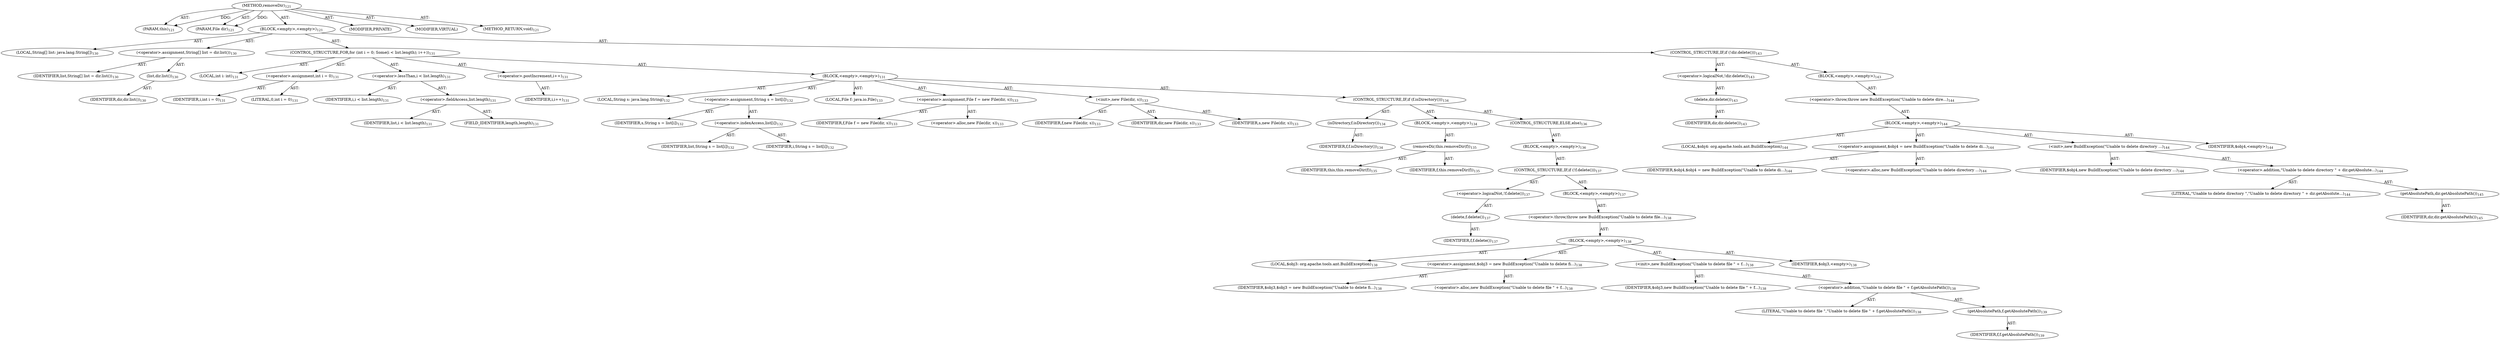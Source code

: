 digraph "removeDir" {  
"111669149698" [label = <(METHOD,removeDir)<SUB>121</SUB>> ]
"115964116994" [label = <(PARAM,this)<SUB>121</SUB>> ]
"115964116996" [label = <(PARAM,File dir)<SUB>121</SUB>> ]
"25769803787" [label = <(BLOCK,&lt;empty&gt;,&lt;empty&gt;)<SUB>121</SUB>> ]
"94489280516" [label = <(LOCAL,String[] list: java.lang.String[])<SUB>130</SUB>> ]
"30064771114" [label = <(&lt;operator&gt;.assignment,String[] list = dir.list())<SUB>130</SUB>> ]
"68719476764" [label = <(IDENTIFIER,list,String[] list = dir.list())<SUB>130</SUB>> ]
"30064771115" [label = <(list,dir.list())<SUB>130</SUB>> ]
"68719476765" [label = <(IDENTIFIER,dir,dir.list())<SUB>130</SUB>> ]
"47244640262" [label = <(CONTROL_STRUCTURE,FOR,for (int i = 0; Some(i &lt; list.length); i++))<SUB>131</SUB>> ]
"94489280517" [label = <(LOCAL,int i: int)<SUB>131</SUB>> ]
"30064771116" [label = <(&lt;operator&gt;.assignment,int i = 0)<SUB>131</SUB>> ]
"68719476766" [label = <(IDENTIFIER,i,int i = 0)<SUB>131</SUB>> ]
"90194313223" [label = <(LITERAL,0,int i = 0)<SUB>131</SUB>> ]
"30064771117" [label = <(&lt;operator&gt;.lessThan,i &lt; list.length)<SUB>131</SUB>> ]
"68719476767" [label = <(IDENTIFIER,i,i &lt; list.length)<SUB>131</SUB>> ]
"30064771118" [label = <(&lt;operator&gt;.fieldAccess,list.length)<SUB>131</SUB>> ]
"68719476768" [label = <(IDENTIFIER,list,i &lt; list.length)<SUB>131</SUB>> ]
"55834574857" [label = <(FIELD_IDENTIFIER,length,length)<SUB>131</SUB>> ]
"30064771119" [label = <(&lt;operator&gt;.postIncrement,i++)<SUB>131</SUB>> ]
"68719476769" [label = <(IDENTIFIER,i,i++)<SUB>131</SUB>> ]
"25769803788" [label = <(BLOCK,&lt;empty&gt;,&lt;empty&gt;)<SUB>131</SUB>> ]
"94489280518" [label = <(LOCAL,String s: java.lang.String)<SUB>132</SUB>> ]
"30064771120" [label = <(&lt;operator&gt;.assignment,String s = list[i])<SUB>132</SUB>> ]
"68719476770" [label = <(IDENTIFIER,s,String s = list[i])<SUB>132</SUB>> ]
"30064771121" [label = <(&lt;operator&gt;.indexAccess,list[i])<SUB>132</SUB>> ]
"68719476771" [label = <(IDENTIFIER,list,String s = list[i])<SUB>132</SUB>> ]
"68719476772" [label = <(IDENTIFIER,i,String s = list[i])<SUB>132</SUB>> ]
"94489280519" [label = <(LOCAL,File f: java.io.File)<SUB>133</SUB>> ]
"30064771122" [label = <(&lt;operator&gt;.assignment,File f = new File(dir, s))<SUB>133</SUB>> ]
"68719476773" [label = <(IDENTIFIER,f,File f = new File(dir, s))<SUB>133</SUB>> ]
"30064771123" [label = <(&lt;operator&gt;.alloc,new File(dir, s))<SUB>133</SUB>> ]
"30064771124" [label = <(&lt;init&gt;,new File(dir, s))<SUB>133</SUB>> ]
"68719476774" [label = <(IDENTIFIER,f,new File(dir, s))<SUB>133</SUB>> ]
"68719476775" [label = <(IDENTIFIER,dir,new File(dir, s))<SUB>133</SUB>> ]
"68719476776" [label = <(IDENTIFIER,s,new File(dir, s))<SUB>133</SUB>> ]
"47244640263" [label = <(CONTROL_STRUCTURE,IF,if (f.isDirectory()))<SUB>134</SUB>> ]
"30064771125" [label = <(isDirectory,f.isDirectory())<SUB>134</SUB>> ]
"68719476777" [label = <(IDENTIFIER,f,f.isDirectory())<SUB>134</SUB>> ]
"25769803789" [label = <(BLOCK,&lt;empty&gt;,&lt;empty&gt;)<SUB>134</SUB>> ]
"30064771126" [label = <(removeDir,this.removeDir(f))<SUB>135</SUB>> ]
"68719476743" [label = <(IDENTIFIER,this,this.removeDir(f))<SUB>135</SUB>> ]
"68719476778" [label = <(IDENTIFIER,f,this.removeDir(f))<SUB>135</SUB>> ]
"47244640264" [label = <(CONTROL_STRUCTURE,ELSE,else)<SUB>136</SUB>> ]
"25769803790" [label = <(BLOCK,&lt;empty&gt;,&lt;empty&gt;)<SUB>136</SUB>> ]
"47244640265" [label = <(CONTROL_STRUCTURE,IF,if (!f.delete()))<SUB>137</SUB>> ]
"30064771127" [label = <(&lt;operator&gt;.logicalNot,!f.delete())<SUB>137</SUB>> ]
"30064771128" [label = <(delete,f.delete())<SUB>137</SUB>> ]
"68719476779" [label = <(IDENTIFIER,f,f.delete())<SUB>137</SUB>> ]
"25769803791" [label = <(BLOCK,&lt;empty&gt;,&lt;empty&gt;)<SUB>137</SUB>> ]
"30064771129" [label = <(&lt;operator&gt;.throw,throw new BuildException(&quot;Unable to delete file...)<SUB>138</SUB>> ]
"25769803792" [label = <(BLOCK,&lt;empty&gt;,&lt;empty&gt;)<SUB>138</SUB>> ]
"94489280520" [label = <(LOCAL,$obj3: org.apache.tools.ant.BuildException)<SUB>138</SUB>> ]
"30064771130" [label = <(&lt;operator&gt;.assignment,$obj3 = new BuildException(&quot;Unable to delete fi...)<SUB>138</SUB>> ]
"68719476780" [label = <(IDENTIFIER,$obj3,$obj3 = new BuildException(&quot;Unable to delete fi...)<SUB>138</SUB>> ]
"30064771131" [label = <(&lt;operator&gt;.alloc,new BuildException(&quot;Unable to delete file &quot; + f...)<SUB>138</SUB>> ]
"30064771132" [label = <(&lt;init&gt;,new BuildException(&quot;Unable to delete file &quot; + f...)<SUB>138</SUB>> ]
"68719476781" [label = <(IDENTIFIER,$obj3,new BuildException(&quot;Unable to delete file &quot; + f...)<SUB>138</SUB>> ]
"30064771133" [label = <(&lt;operator&gt;.addition,&quot;Unable to delete file &quot; + f.getAbsolutePath())<SUB>138</SUB>> ]
"90194313224" [label = <(LITERAL,&quot;Unable to delete file &quot;,&quot;Unable to delete file &quot; + f.getAbsolutePath())<SUB>138</SUB>> ]
"30064771134" [label = <(getAbsolutePath,f.getAbsolutePath())<SUB>139</SUB>> ]
"68719476782" [label = <(IDENTIFIER,f,f.getAbsolutePath())<SUB>139</SUB>> ]
"68719476783" [label = <(IDENTIFIER,$obj3,&lt;empty&gt;)<SUB>138</SUB>> ]
"47244640266" [label = <(CONTROL_STRUCTURE,IF,if (!dir.delete()))<SUB>143</SUB>> ]
"30064771135" [label = <(&lt;operator&gt;.logicalNot,!dir.delete())<SUB>143</SUB>> ]
"30064771136" [label = <(delete,dir.delete())<SUB>143</SUB>> ]
"68719476784" [label = <(IDENTIFIER,dir,dir.delete())<SUB>143</SUB>> ]
"25769803793" [label = <(BLOCK,&lt;empty&gt;,&lt;empty&gt;)<SUB>143</SUB>> ]
"30064771137" [label = <(&lt;operator&gt;.throw,throw new BuildException(&quot;Unable to delete dire...)<SUB>144</SUB>> ]
"25769803794" [label = <(BLOCK,&lt;empty&gt;,&lt;empty&gt;)<SUB>144</SUB>> ]
"94489280521" [label = <(LOCAL,$obj4: org.apache.tools.ant.BuildException)<SUB>144</SUB>> ]
"30064771138" [label = <(&lt;operator&gt;.assignment,$obj4 = new BuildException(&quot;Unable to delete di...)<SUB>144</SUB>> ]
"68719476785" [label = <(IDENTIFIER,$obj4,$obj4 = new BuildException(&quot;Unable to delete di...)<SUB>144</SUB>> ]
"30064771139" [label = <(&lt;operator&gt;.alloc,new BuildException(&quot;Unable to delete directory ...)<SUB>144</SUB>> ]
"30064771140" [label = <(&lt;init&gt;,new BuildException(&quot;Unable to delete directory ...)<SUB>144</SUB>> ]
"68719476786" [label = <(IDENTIFIER,$obj4,new BuildException(&quot;Unable to delete directory ...)<SUB>144</SUB>> ]
"30064771141" [label = <(&lt;operator&gt;.addition,&quot;Unable to delete directory &quot; + dir.getAbsolute...)<SUB>144</SUB>> ]
"90194313225" [label = <(LITERAL,&quot;Unable to delete directory &quot;,&quot;Unable to delete directory &quot; + dir.getAbsolute...)<SUB>144</SUB>> ]
"30064771142" [label = <(getAbsolutePath,dir.getAbsolutePath())<SUB>145</SUB>> ]
"68719476787" [label = <(IDENTIFIER,dir,dir.getAbsolutePath())<SUB>145</SUB>> ]
"68719476788" [label = <(IDENTIFIER,$obj4,&lt;empty&gt;)<SUB>144</SUB>> ]
"133143986181" [label = <(MODIFIER,PRIVATE)> ]
"133143986182" [label = <(MODIFIER,VIRTUAL)> ]
"128849018882" [label = <(METHOD_RETURN,void)<SUB>121</SUB>> ]
  "111669149698" -> "115964116994"  [ label = "AST: "] 
  "111669149698" -> "115964116996"  [ label = "AST: "] 
  "111669149698" -> "25769803787"  [ label = "AST: "] 
  "111669149698" -> "133143986181"  [ label = "AST: "] 
  "111669149698" -> "133143986182"  [ label = "AST: "] 
  "111669149698" -> "128849018882"  [ label = "AST: "] 
  "25769803787" -> "94489280516"  [ label = "AST: "] 
  "25769803787" -> "30064771114"  [ label = "AST: "] 
  "25769803787" -> "47244640262"  [ label = "AST: "] 
  "25769803787" -> "47244640266"  [ label = "AST: "] 
  "30064771114" -> "68719476764"  [ label = "AST: "] 
  "30064771114" -> "30064771115"  [ label = "AST: "] 
  "30064771115" -> "68719476765"  [ label = "AST: "] 
  "47244640262" -> "94489280517"  [ label = "AST: "] 
  "47244640262" -> "30064771116"  [ label = "AST: "] 
  "47244640262" -> "30064771117"  [ label = "AST: "] 
  "47244640262" -> "30064771119"  [ label = "AST: "] 
  "47244640262" -> "25769803788"  [ label = "AST: "] 
  "30064771116" -> "68719476766"  [ label = "AST: "] 
  "30064771116" -> "90194313223"  [ label = "AST: "] 
  "30064771117" -> "68719476767"  [ label = "AST: "] 
  "30064771117" -> "30064771118"  [ label = "AST: "] 
  "30064771118" -> "68719476768"  [ label = "AST: "] 
  "30064771118" -> "55834574857"  [ label = "AST: "] 
  "30064771119" -> "68719476769"  [ label = "AST: "] 
  "25769803788" -> "94489280518"  [ label = "AST: "] 
  "25769803788" -> "30064771120"  [ label = "AST: "] 
  "25769803788" -> "94489280519"  [ label = "AST: "] 
  "25769803788" -> "30064771122"  [ label = "AST: "] 
  "25769803788" -> "30064771124"  [ label = "AST: "] 
  "25769803788" -> "47244640263"  [ label = "AST: "] 
  "30064771120" -> "68719476770"  [ label = "AST: "] 
  "30064771120" -> "30064771121"  [ label = "AST: "] 
  "30064771121" -> "68719476771"  [ label = "AST: "] 
  "30064771121" -> "68719476772"  [ label = "AST: "] 
  "30064771122" -> "68719476773"  [ label = "AST: "] 
  "30064771122" -> "30064771123"  [ label = "AST: "] 
  "30064771124" -> "68719476774"  [ label = "AST: "] 
  "30064771124" -> "68719476775"  [ label = "AST: "] 
  "30064771124" -> "68719476776"  [ label = "AST: "] 
  "47244640263" -> "30064771125"  [ label = "AST: "] 
  "47244640263" -> "25769803789"  [ label = "AST: "] 
  "47244640263" -> "47244640264"  [ label = "AST: "] 
  "30064771125" -> "68719476777"  [ label = "AST: "] 
  "25769803789" -> "30064771126"  [ label = "AST: "] 
  "30064771126" -> "68719476743"  [ label = "AST: "] 
  "30064771126" -> "68719476778"  [ label = "AST: "] 
  "47244640264" -> "25769803790"  [ label = "AST: "] 
  "25769803790" -> "47244640265"  [ label = "AST: "] 
  "47244640265" -> "30064771127"  [ label = "AST: "] 
  "47244640265" -> "25769803791"  [ label = "AST: "] 
  "30064771127" -> "30064771128"  [ label = "AST: "] 
  "30064771128" -> "68719476779"  [ label = "AST: "] 
  "25769803791" -> "30064771129"  [ label = "AST: "] 
  "30064771129" -> "25769803792"  [ label = "AST: "] 
  "25769803792" -> "94489280520"  [ label = "AST: "] 
  "25769803792" -> "30064771130"  [ label = "AST: "] 
  "25769803792" -> "30064771132"  [ label = "AST: "] 
  "25769803792" -> "68719476783"  [ label = "AST: "] 
  "30064771130" -> "68719476780"  [ label = "AST: "] 
  "30064771130" -> "30064771131"  [ label = "AST: "] 
  "30064771132" -> "68719476781"  [ label = "AST: "] 
  "30064771132" -> "30064771133"  [ label = "AST: "] 
  "30064771133" -> "90194313224"  [ label = "AST: "] 
  "30064771133" -> "30064771134"  [ label = "AST: "] 
  "30064771134" -> "68719476782"  [ label = "AST: "] 
  "47244640266" -> "30064771135"  [ label = "AST: "] 
  "47244640266" -> "25769803793"  [ label = "AST: "] 
  "30064771135" -> "30064771136"  [ label = "AST: "] 
  "30064771136" -> "68719476784"  [ label = "AST: "] 
  "25769803793" -> "30064771137"  [ label = "AST: "] 
  "30064771137" -> "25769803794"  [ label = "AST: "] 
  "25769803794" -> "94489280521"  [ label = "AST: "] 
  "25769803794" -> "30064771138"  [ label = "AST: "] 
  "25769803794" -> "30064771140"  [ label = "AST: "] 
  "25769803794" -> "68719476788"  [ label = "AST: "] 
  "30064771138" -> "68719476785"  [ label = "AST: "] 
  "30064771138" -> "30064771139"  [ label = "AST: "] 
  "30064771140" -> "68719476786"  [ label = "AST: "] 
  "30064771140" -> "30064771141"  [ label = "AST: "] 
  "30064771141" -> "90194313225"  [ label = "AST: "] 
  "30064771141" -> "30064771142"  [ label = "AST: "] 
  "30064771142" -> "68719476787"  [ label = "AST: "] 
  "111669149698" -> "115964116994"  [ label = "DDG: "] 
  "111669149698" -> "115964116996"  [ label = "DDG: "] 
}
